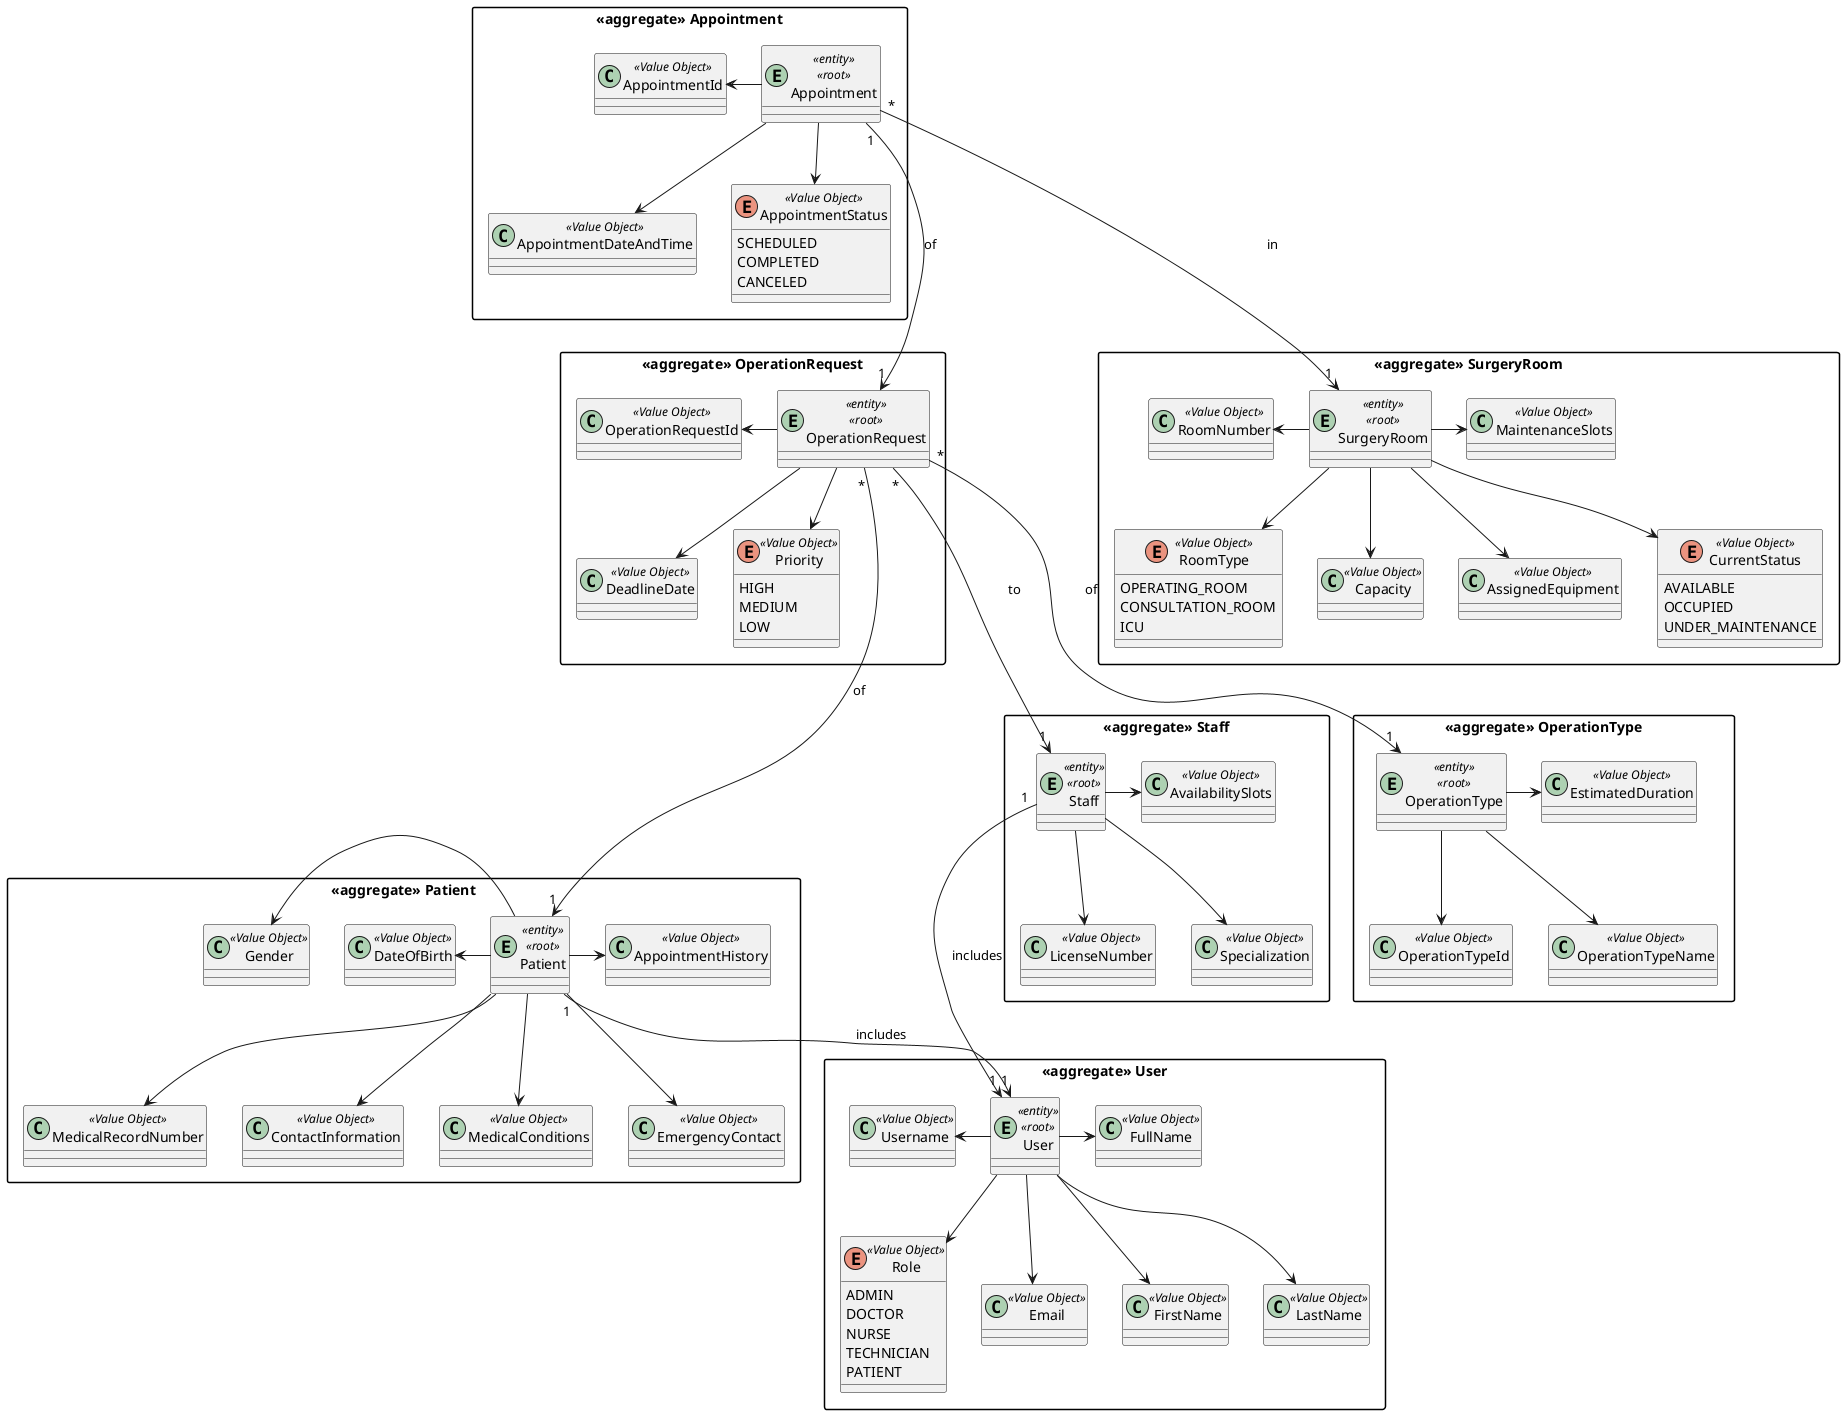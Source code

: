@startuml Domain Model
'https://plantuml.com/class-diagram
skinparam classAttributeIconSize 0

skinparam packageStyle rectangle

package "<<aggregate>> User"{
    
    entity User <<entity>> <<root>>{

    }
    class Username <<Value Object>>{

    }
    
    enum Role <<Value Object>> {
        ADMIN
        DOCTOR
        NURSE
        TECHNICIAN
        PATIENT
    }

    class Email  <<Value Object>> {
    }

    class FirstName <<Value Object>>{

    }

    class LastName <<Value Object>>{
        
    }

    class FullName <<Value Object>>{
        
    }
}

package "<<aggregate>> Patient"{

    entity Patient <<entity>> <<root>>{
    }

    class DateOfBirth <<Value Object>>{
        
    }

    class Gender <<Value Object>>{
        
    }

    class MedicalRecordNumber <<Value Object>>{
        
    }

    class ContactInformation <<Value Object>>{
        
    }

    class MedicalConditions <<Value Object>>{
        
    }

    class EmergencyContact <<Value Object>>{
        
    }

    class AppointmentHistory <<Value Object>>{
        
    }

}

package "<<aggregate>> Staff"{

    entity Staff <<entity>> <<root>>{
    }

    class LicenseNumber <<Value Object>>{
        
    }

    class Specialization <<Value Object>>{
        
    }

    class AvailabilitySlots <<Value Object>>{
        
    }

    'Contact Information rever'
}

package "<<aggregate>> OperationRequest"{

    entity OperationRequest <<entity>> <<root>>{
    }

    class OperationRequestId <<Value Object>>{
        
    }

    class DeadlineDate <<Value Object>>{
        
    }

    enum Priority <<Value Object>>{
        HIGH
        MEDIUM
        LOW
    }

}

package "<<aggregate>> OperationType"{

    entity OperationType <<entity>> <<root>>{
    }

    class OperationTypeId <<Value Object>>{
        
    }

    class OperationTypeName <<Value Object>>{
        
    }

    class EstimatedDuration <<Value Object>>{
        
    }
}

package "<<aggregate>> Appointment"{

    entity Appointment <<entity>> <<root>>{
    }

    class AppointmentId <<Value Object>>{
        
    }

    class AppointmentDateAndTime <<Value Object>>{
        
    }

    enum AppointmentStatus <<Value Object>>{
        SCHEDULED
        COMPLETED
        CANCELED
    }
}

package "<<aggregate>> SurgeryRoom"{

    entity SurgeryRoom <<entity>> <<root>>{
    }

    class RoomNumber <<Value Object>>{
        
    }

    enum RoomType <<Value Object>>{
        OPERATING_ROOM
        CONSULTATION_ROOM
        ICU
    }

    class Capacity <<Value Object>>{
        
    }

    class AssignedEquipment <<Value Object>> { 

    }

    enum CurrentStatus <<Value Object>>{
        AVAILABLE
        OCCUPIED
        UNDER_MAINTENANCE
    }

    class MaintenanceSlots <<Value Object>> {
             
    }
    
}

'User'
Username <- User
User --> Role
User --> Email
User --> FirstName
User --> LastName
User -> FullName

'Patient'
DateOfBirth <- Patient
Gender <- Patient
Patient --> MedicalRecordNumber
Patient --> ContactInformation
Patient --> MedicalConditions
Patient --> EmergencyContact
Patient -> AppointmentHistory
Patient "1" --> "1" User: includes

'Staff'
Staff --> LicenseNumber
Staff --> Specialization
Staff -> AvailabilitySlots
Staff "1" ---> "1"User: includes

'OperationRequest'
OperationRequestId <- OperationRequest
OperationRequest --> DeadlineDate
OperationRequest --> Priority
OperationRequest "*" ---> "1" Patient: of
OperationRequest "*" ---> "1" Staff: to
OperationRequest "*" ---> "1" OperationType: of

'OperationType'
OperationType --> OperationTypeId
OperationType --> OperationTypeName
OperationType -> EstimatedDuration

'Appointment'
AppointmentId <- Appointment
Appointment --> AppointmentDateAndTime
Appointment --> AppointmentStatus
Appointment "1" ---> "1" OperationRequest: of
Appointment "*" ---> "1" SurgeryRoom: in

'SurgeryRoom'
RoomNumber <- SurgeryRoom
SurgeryRoom --> RoomType
SurgeryRoom --> Capacity
SurgeryRoom --> AssignedEquipment
SurgeryRoom --> CurrentStatus
SurgeryRoom  -> MaintenanceSlots

@enduml
